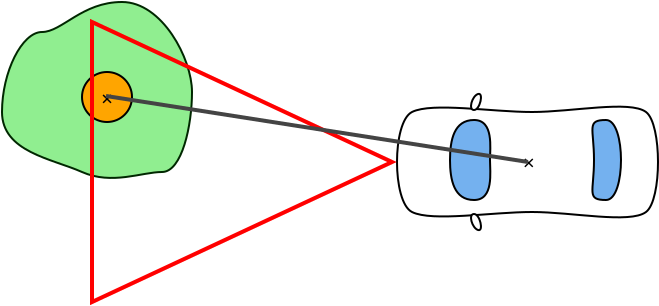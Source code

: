 <?xml version="1.0" encoding="UTF-8"?>
<dia:diagram xmlns:dia="http://www.lysator.liu.se/~alla/dia/">
  <dia:layer name="Háttér" visible="true" active="true">
    <dia:object type="Standard - Beziergon" version="0" id="O0">
      <dia:attribute name="obj_pos">
        <dia:point val="19.5,15"/>
      </dia:attribute>
      <dia:attribute name="obj_bb">
        <dia:rectangle val="18.7,9.683;31.85,15.317"/>
      </dia:attribute>
      <dia:attribute name="bez_points">
        <dia:point val="19.5,15"/>
        <dia:point val="18.5,14.5"/>
        <dia:point val="18.5,10.5"/>
        <dia:point val="19.5,10"/>
        <dia:point val="20.5,9.5"/>
        <dia:point val="23.5,10"/>
        <dia:point val="25.5,10"/>
        <dia:point val="27.5,10"/>
        <dia:point val="30.4,9.4"/>
        <dia:point val="31.2,10"/>
        <dia:point val="32,10.6"/>
        <dia:point val="32,14.4"/>
        <dia:point val="31.2,15"/>
        <dia:point val="30.4,15.6"/>
        <dia:point val="27.5,15"/>
        <dia:point val="25.5,15"/>
        <dia:point val="23.5,15"/>
        <dia:point val="20.5,15.5"/>
      </dia:attribute>
      <dia:attribute name="corner_types">
        <dia:enum val="-1124243664"/>
        <dia:enum val="0"/>
        <dia:enum val="0"/>
        <dia:enum val="0"/>
        <dia:enum val="0"/>
        <dia:enum val="0"/>
        <dia:enum val="0"/>
      </dia:attribute>
      <dia:attribute name="show_background">
        <dia:boolean val="true"/>
      </dia:attribute>
    </dia:object>
    <dia:object type="Standard - Beziergon" version="0" id="O1">
      <dia:attribute name="obj_pos">
        <dia:point val="22.8,9.1"/>
      </dia:attribute>
      <dia:attribute name="obj_bb">
        <dia:rectangle val="22.402,9.042;22.998,9.95"/>
      </dia:attribute>
      <dia:attribute name="bez_points">
        <dia:point val="22.8,9.1"/>
        <dia:point val="23.1,9"/>
        <dia:point val="22.9,9.9"/>
        <dia:point val="22.6,9.9"/>
        <dia:point val="22.3,9.9"/>
        <dia:point val="22.5,9.2"/>
      </dia:attribute>
      <dia:attribute name="corner_types">
        <dia:enum val="-1126182864"/>
        <dia:enum val="0"/>
        <dia:enum val="0"/>
      </dia:attribute>
      <dia:attribute name="show_background">
        <dia:boolean val="true"/>
      </dia:attribute>
    </dia:object>
    <dia:object type="Standard - Beziergon" version="0" id="O2">
      <dia:attribute name="obj_pos">
        <dia:point val="22.6,15.1"/>
      </dia:attribute>
      <dia:attribute name="obj_bb">
        <dia:rectangle val="22.402,15.05;22.998,15.958"/>
      </dia:attribute>
      <dia:attribute name="bez_points">
        <dia:point val="22.6,15.1"/>
        <dia:point val="22.9,15.1"/>
        <dia:point val="23.1,16"/>
        <dia:point val="22.8,15.9"/>
        <dia:point val="22.5,15.8"/>
        <dia:point val="22.3,15.1"/>
      </dia:attribute>
      <dia:attribute name="corner_types">
        <dia:enum val="-1126182864"/>
        <dia:enum val="0"/>
        <dia:enum val="0"/>
      </dia:attribute>
      <dia:attribute name="show_background">
        <dia:boolean val="true"/>
      </dia:attribute>
    </dia:object>
    <dia:object type="Standard - Beziergon" version="0" id="O3">
      <dia:attribute name="obj_pos">
        <dia:point val="29.2,10.4"/>
      </dia:attribute>
      <dia:attribute name="obj_bb">
        <dia:rectangle val="28.471,10.35;30,14.45"/>
      </dia:attribute>
      <dia:attribute name="bez_points">
        <dia:point val="29.2,10.4"/>
        <dia:point val="30.2,10.4"/>
        <dia:point val="30.2,14.4"/>
        <dia:point val="29.2,14.4"/>
        <dia:point val="28.2,14.4"/>
        <dia:point val="28.6,14"/>
        <dia:point val="28.6,12.4"/>
        <dia:point val="28.6,10.8"/>
        <dia:point val="28.2,10.4"/>
      </dia:attribute>
      <dia:attribute name="corner_types">
        <dia:enum val="-1122309424"/>
        <dia:enum val="0"/>
        <dia:enum val="0"/>
        <dia:enum val="0"/>
      </dia:attribute>
      <dia:attribute name="line_width">
        <dia:real val="0.1"/>
      </dia:attribute>
      <dia:attribute name="inner_color">
        <dia:color val="#74b1ef"/>
      </dia:attribute>
      <dia:attribute name="show_background">
        <dia:boolean val="true"/>
      </dia:attribute>
    </dia:object>
    <dia:object type="Standard - Beziergon" version="0" id="O4">
      <dia:attribute name="obj_pos">
        <dia:point val="22.6,10.4"/>
      </dia:attribute>
      <dia:attribute name="obj_bb">
        <dia:rectangle val="21.35,10.35;23.466,14.45"/>
      </dia:attribute>
      <dia:attribute name="bez_points">
        <dia:point val="22.6,10.4"/>
        <dia:point val="23.6,10.4"/>
        <dia:point val="23.4,11.8"/>
        <dia:point val="23.4,12.4"/>
        <dia:point val="23.4,13"/>
        <dia:point val="23.6,14.4"/>
        <dia:point val="22.6,14.4"/>
        <dia:point val="21.6,14.4"/>
        <dia:point val="21.4,13.4"/>
        <dia:point val="21.4,12.4"/>
        <dia:point val="21.4,11.4"/>
        <dia:point val="21.6,10.4"/>
      </dia:attribute>
      <dia:attribute name="corner_types">
        <dia:enum val="-1122309424"/>
        <dia:enum val="0"/>
        <dia:enum val="0"/>
        <dia:enum val="0"/>
        <dia:enum val="0"/>
      </dia:attribute>
      <dia:attribute name="line_width">
        <dia:real val="0.1"/>
      </dia:attribute>
      <dia:attribute name="inner_color">
        <dia:color val="#74b1ef"/>
      </dia:attribute>
      <dia:attribute name="show_background">
        <dia:boolean val="true"/>
      </dia:attribute>
    </dia:object>
    <dia:object type="Standard - Beziergon" version="0" id="O5">
      <dia:attribute name="obj_pos">
        <dia:point val="-1,10"/>
      </dia:attribute>
      <dia:attribute name="obj_bb">
        <dia:rectangle val="-1.05,4.45;8.55,13.346"/>
      </dia:attribute>
      <dia:attribute name="bez_points">
        <dia:point val="-1,10"/>
        <dia:point val="-1,8"/>
        <dia:point val="0,6"/>
        <dia:point val="1,6"/>
        <dia:point val="2,6"/>
        <dia:point val="3,4.5"/>
        <dia:point val="5,4.5"/>
        <dia:point val="7,4.5"/>
        <dia:point val="8.5,7.333"/>
        <dia:point val="8.5,9"/>
        <dia:point val="8.5,10.667"/>
        <dia:point val="8,13"/>
        <dia:point val="7,13"/>
        <dia:point val="6,13"/>
        <dia:point val="4.5,13.667"/>
        <dia:point val="3,13"/>
        <dia:point val="1.5,12.333"/>
        <dia:point val="-1,12"/>
      </dia:attribute>
      <dia:attribute name="corner_types">
        <dia:enum val="19684976"/>
        <dia:enum val="0"/>
        <dia:enum val="0"/>
        <dia:enum val="0"/>
        <dia:enum val="0"/>
        <dia:enum val="0"/>
        <dia:enum val="0"/>
      </dia:attribute>
      <dia:attribute name="line_color">
        <dia:color val="#002700"/>
      </dia:attribute>
      <dia:attribute name="line_width">
        <dia:real val="0.1"/>
      </dia:attribute>
      <dia:attribute name="inner_color">
        <dia:color val="#90ee90"/>
      </dia:attribute>
      <dia:attribute name="show_background">
        <dia:boolean val="true"/>
      </dia:attribute>
    </dia:object>
    <dia:object type="Flowchart - Ellipse" version="0" id="O6">
      <dia:attribute name="obj_pos">
        <dia:point val="3,8"/>
      </dia:attribute>
      <dia:attribute name="obj_bb">
        <dia:rectangle val="2.95,7.95;5.55,10.55"/>
      </dia:attribute>
      <dia:attribute name="elem_corner">
        <dia:point val="3,8"/>
      </dia:attribute>
      <dia:attribute name="elem_width">
        <dia:real val="2.5"/>
      </dia:attribute>
      <dia:attribute name="elem_height">
        <dia:real val="2.5"/>
      </dia:attribute>
      <dia:attribute name="border_width">
        <dia:real val="0.1"/>
      </dia:attribute>
      <dia:attribute name="inner_color">
        <dia:color val="#ffa500"/>
      </dia:attribute>
      <dia:attribute name="show_background">
        <dia:boolean val="true"/>
      </dia:attribute>
      <dia:attribute name="padding">
        <dia:real val="0"/>
      </dia:attribute>
      <dia:attribute name="text">
        <dia:composite type="text">
          <dia:attribute name="string">
            <dia:string>#×#</dia:string>
          </dia:attribute>
          <dia:attribute name="font">
            <dia:font family="sans" style="0" name="Helvetica"/>
          </dia:attribute>
          <dia:attribute name="height">
            <dia:real val="1.27"/>
          </dia:attribute>
          <dia:attribute name="pos">
            <dia:point val="4.25,9.558"/>
          </dia:attribute>
          <dia:attribute name="color">
            <dia:color val="#000000"/>
          </dia:attribute>
          <dia:attribute name="alignment">
            <dia:enum val="1"/>
          </dia:attribute>
        </dia:composite>
      </dia:attribute>
    </dia:object>
    <dia:object type="Standard - Polygon" version="0" id="O7">
      <dia:attribute name="obj_pos">
        <dia:point val="3.5,19.5"/>
      </dia:attribute>
      <dia:attribute name="obj_bb">
        <dia:rectangle val="3.4,5.343;18.736,19.657"/>
      </dia:attribute>
      <dia:attribute name="poly_points">
        <dia:point val="3.5,19.5"/>
        <dia:point val="3.5,5.5"/>
        <dia:point val="18.5,12.5"/>
      </dia:attribute>
      <dia:attribute name="line_color">
        <dia:color val="#ff0000"/>
      </dia:attribute>
      <dia:attribute name="line_width">
        <dia:real val="0.2"/>
      </dia:attribute>
      <dia:attribute name="inner_color">
        <dia:color val="#fb9a99"/>
      </dia:attribute>
      <dia:attribute name="show_background">
        <dia:boolean val="false"/>
      </dia:attribute>
    </dia:object>
    <dia:object type="Standard - Text" version="1" id="O8">
      <dia:attribute name="obj_pos">
        <dia:point val="25.35,12.5"/>
      </dia:attribute>
      <dia:attribute name="obj_bb">
        <dia:rectangle val="24.924,11.909;25.776,13.091"/>
      </dia:attribute>
      <dia:attribute name="text">
        <dia:composite type="text">
          <dia:attribute name="string">
            <dia:string>#×#</dia:string>
          </dia:attribute>
          <dia:attribute name="font">
            <dia:font family="sans" style="0" name="Helvetica"/>
          </dia:attribute>
          <dia:attribute name="height">
            <dia:real val="1.27"/>
          </dia:attribute>
          <dia:attribute name="pos">
            <dia:point val="25.35,12.852"/>
          </dia:attribute>
          <dia:attribute name="color">
            <dia:color val="#000000"/>
          </dia:attribute>
          <dia:attribute name="alignment">
            <dia:enum val="1"/>
          </dia:attribute>
        </dia:composite>
      </dia:attribute>
      <dia:attribute name="valign">
        <dia:enum val="2"/>
      </dia:attribute>
      <dia:connections>
        <dia:connection handle="0" to="O0" connection="12"/>
      </dia:connections>
    </dia:object>
    <dia:object type="Standard - Line" version="0" id="O9">
      <dia:attribute name="obj_pos">
        <dia:point val="4.2,9.2"/>
      </dia:attribute>
      <dia:attribute name="obj_bb">
        <dia:rectangle val="4.086,9.086;25.414,12.614"/>
      </dia:attribute>
      <dia:attribute name="conn_endpoints">
        <dia:point val="4.2,9.2"/>
        <dia:point val="25.3,12.5"/>
      </dia:attribute>
      <dia:attribute name="numcp">
        <dia:int val="1"/>
      </dia:attribute>
      <dia:attribute name="line_color">
        <dia:color val="#444444"/>
      </dia:attribute>
      <dia:attribute name="line_width">
        <dia:real val="0.2"/>
      </dia:attribute>
    </dia:object>
  </dia:layer>
</dia:diagram>
